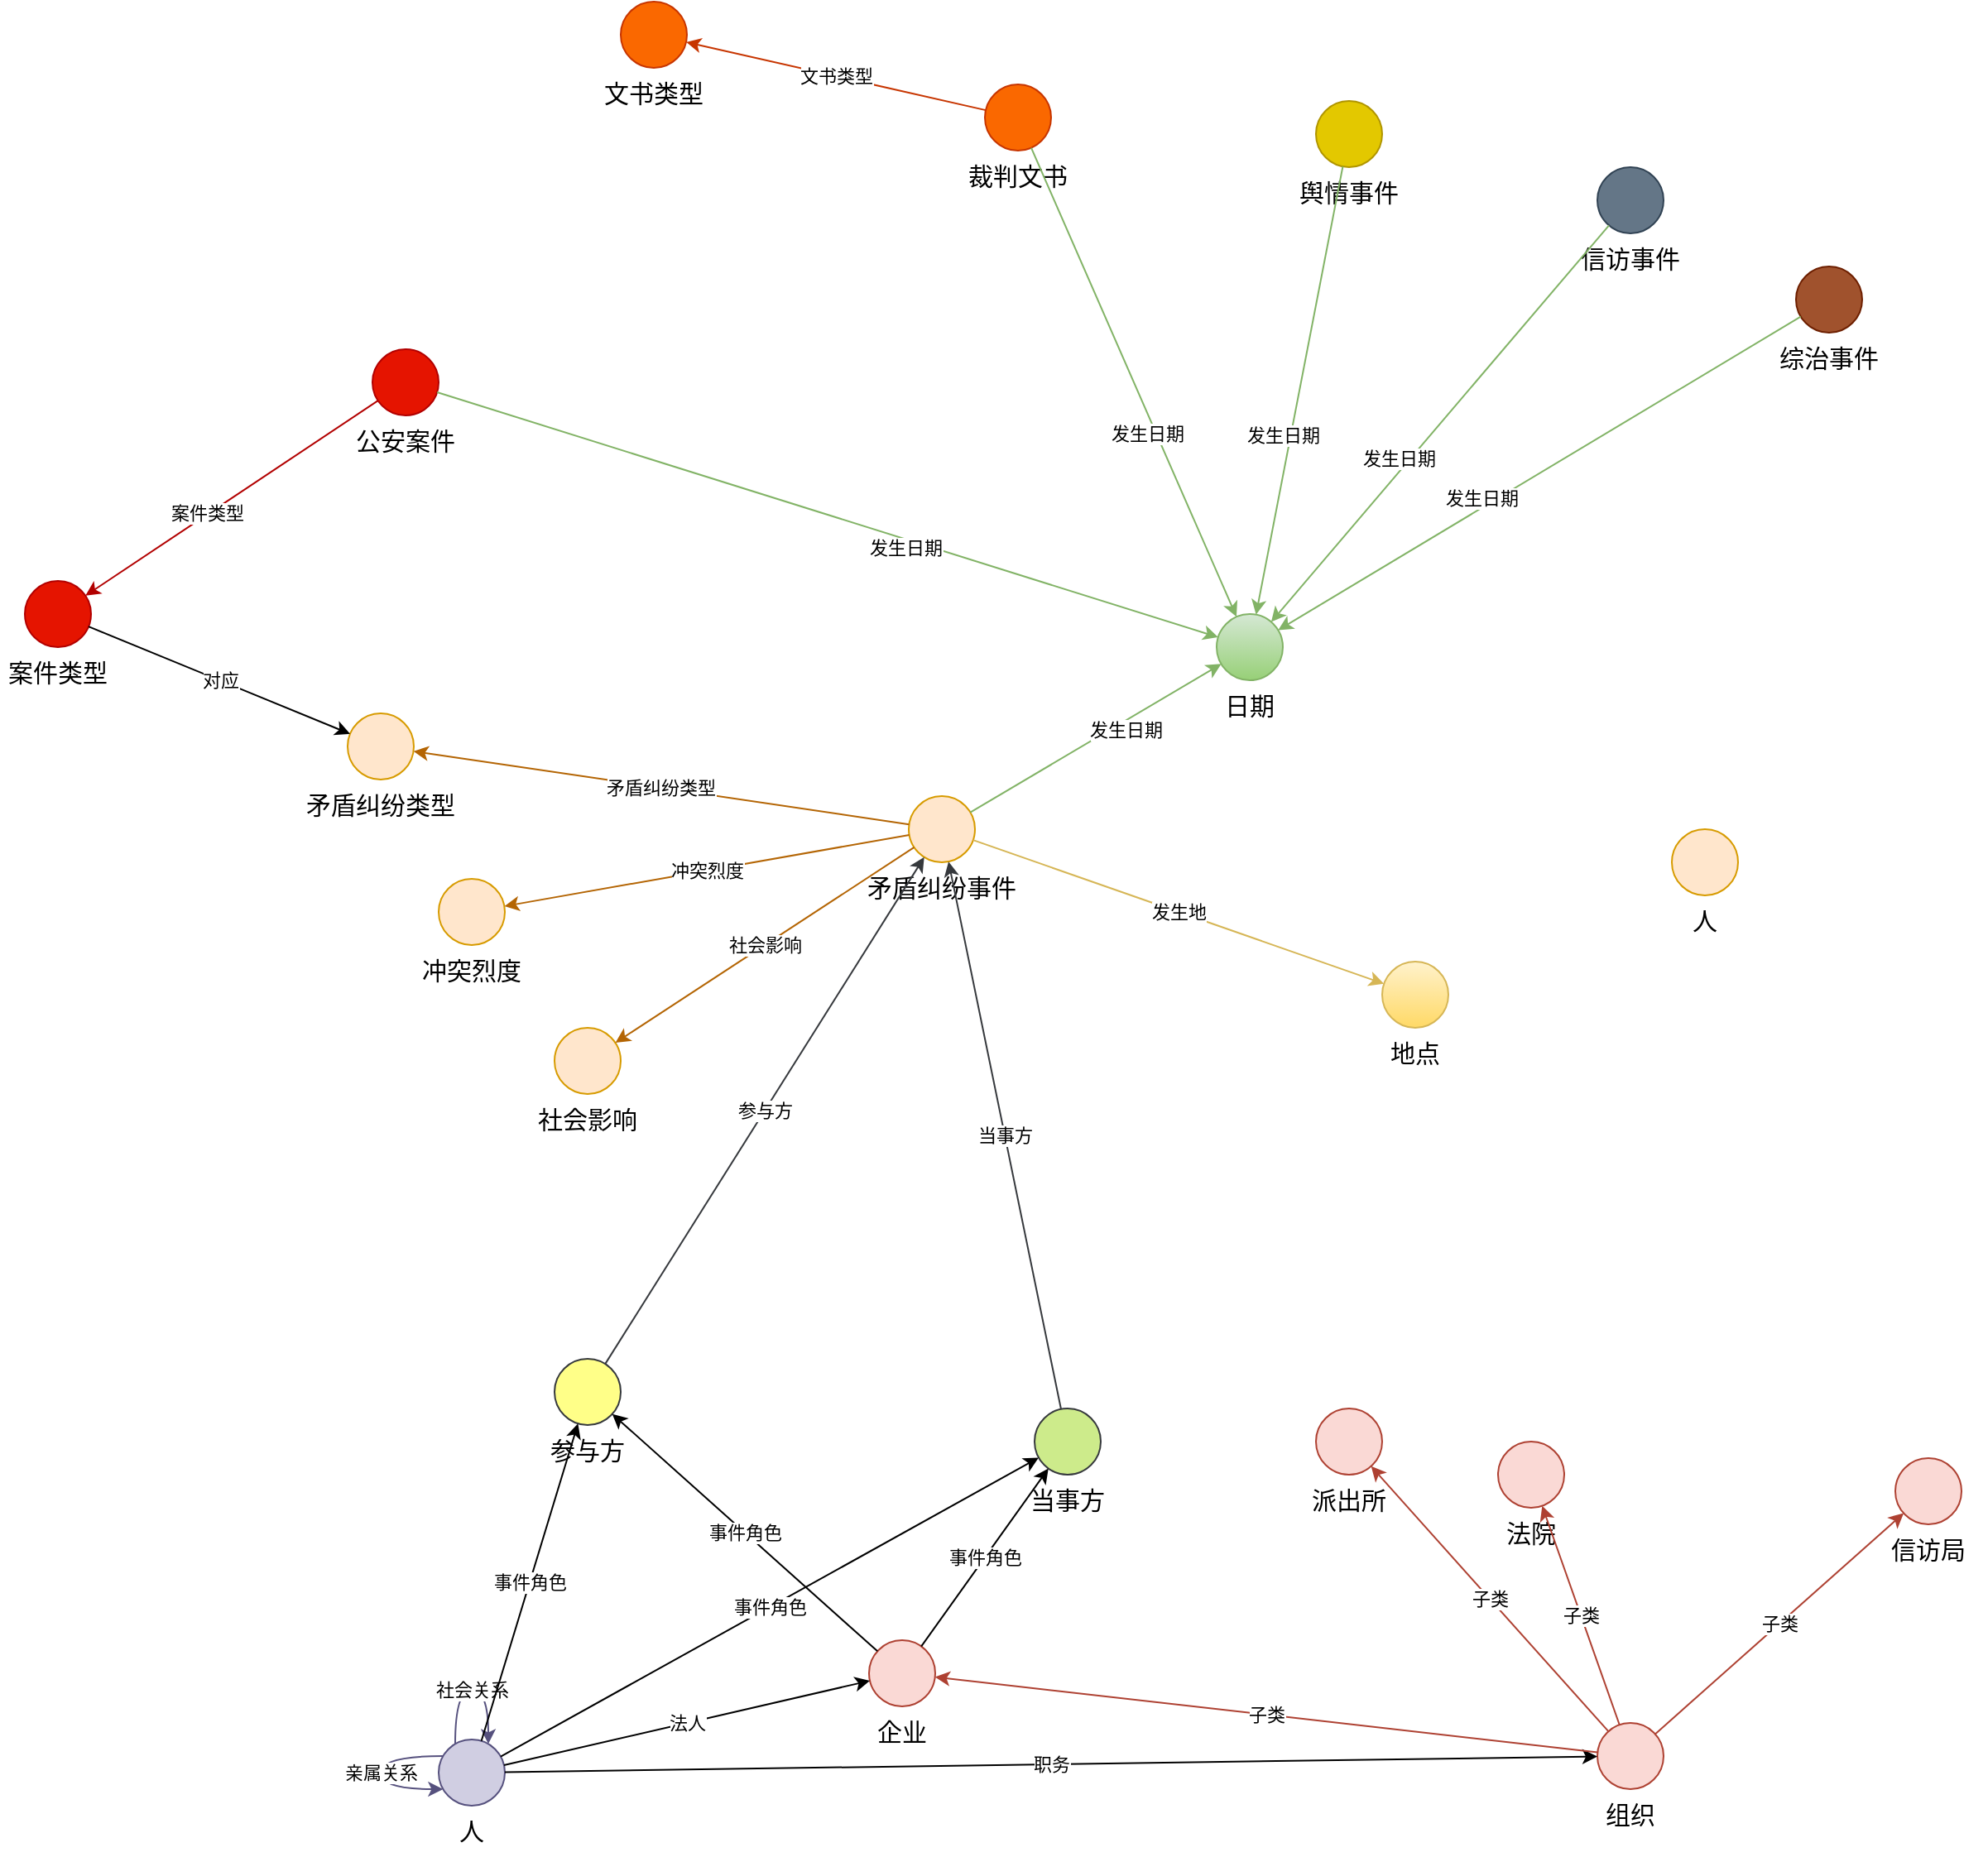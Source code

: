 <mxfile version="21.3.7" type="github">
  <diagram name="第 1 页" id="E4tbWnw8QCcIFIjOAOmc">
    <mxGraphModel dx="2223" dy="1840" grid="1" gridSize="10" guides="1" tooltips="1" connect="1" arrows="1" fold="1" page="1" pageScale="1" pageWidth="827" pageHeight="1169" math="0" shadow="0">
      <root>
        <mxCell id="0" />
        <mxCell id="1" parent="0" />
        <mxCell id="yKpHp2fMiz9Fm5kvjmpf-114" value="" style="group" parent="1" vertex="1" connectable="0">
          <mxGeometry x="379" y="330.0" width="100" height="70" as="geometry" />
        </mxCell>
        <mxCell id="yKpHp2fMiz9Fm5kvjmpf-115" value="&lt;span style=&quot;font-size: 15px;&quot;&gt;矛盾纠纷事件&lt;/span&gt;" style="text;html=1;strokeColor=none;fillColor=none;align=center;verticalAlign=middle;whiteSpace=wrap;rounded=0;" parent="yKpHp2fMiz9Fm5kvjmpf-114" vertex="1">
          <mxGeometry y="40" width="100" height="30" as="geometry" />
        </mxCell>
        <mxCell id="yKpHp2fMiz9Fm5kvjmpf-116" value="" style="ellipse;whiteSpace=wrap;html=1;aspect=fixed;fillColor=#ffe6cc;strokeColor=#d79b00;rounded=0;movableLabel=0;" parent="yKpHp2fMiz9Fm5kvjmpf-114" vertex="1">
          <mxGeometry x="30" width="40" height="40" as="geometry" />
        </mxCell>
        <object label="" 月份="string" 年份="string" id="string：年月日">
          <mxCell style="group" parent="1" vertex="1" connectable="0">
            <mxGeometry x="580" y="220.0" width="70" height="70" as="geometry" />
          </mxCell>
        </object>
        <mxCell id="yKpHp2fMiz9Fm5kvjmpf-118" value="&lt;span style=&quot;font-size: 15px;&quot;&gt;日期&lt;/span&gt;" style="text;html=1;strokeColor=none;fillColor=none;align=center;verticalAlign=middle;whiteSpace=wrap;rounded=0;" parent="string：年月日" vertex="1">
          <mxGeometry y="40" width="70" height="30" as="geometry" />
        </mxCell>
        <mxCell id="yKpHp2fMiz9Fm5kvjmpf-119" value="" style="ellipse;whiteSpace=wrap;html=1;aspect=fixed;fillColor=#d5e8d4;strokeColor=#82b366;rounded=0;movableLabel=0;gradientColor=#97d077;" parent="string：年月日" vertex="1">
          <mxGeometry x="15" width="40" height="40" as="geometry" />
        </mxCell>
        <mxCell id="yKpHp2fMiz9Fm5kvjmpf-120" value="" style="group" parent="1" vertex="1" connectable="0">
          <mxGeometry x="680" y="430.0" width="70" height="70" as="geometry" />
        </mxCell>
        <mxCell id="yKpHp2fMiz9Fm5kvjmpf-121" value="&lt;span style=&quot;font-size: 15px;&quot;&gt;地点&lt;/span&gt;" style="text;html=1;strokeColor=none;fillColor=none;align=center;verticalAlign=middle;whiteSpace=wrap;rounded=0;" parent="yKpHp2fMiz9Fm5kvjmpf-120" vertex="1">
          <mxGeometry y="40" width="70" height="30" as="geometry" />
        </mxCell>
        <mxCell id="yKpHp2fMiz9Fm5kvjmpf-122" value="" style="ellipse;whiteSpace=wrap;html=1;aspect=fixed;fillColor=#fff2cc;strokeColor=#d6b656;rounded=0;movableLabel=0;gradientColor=#ffd966;" parent="yKpHp2fMiz9Fm5kvjmpf-120" vertex="1">
          <mxGeometry x="15" width="40" height="40" as="geometry" />
        </mxCell>
        <mxCell id="yKpHp2fMiz9Fm5kvjmpf-123" value="" style="group" parent="1" vertex="1" connectable="0">
          <mxGeometry x="70" y="60.0" width="70" height="70" as="geometry" />
        </mxCell>
        <mxCell id="yKpHp2fMiz9Fm5kvjmpf-124" value="&lt;span style=&quot;font-size: 15px;&quot;&gt;公安案件&lt;/span&gt;" style="text;html=1;strokeColor=none;fillColor=none;align=center;verticalAlign=middle;whiteSpace=wrap;rounded=0;" parent="yKpHp2fMiz9Fm5kvjmpf-123" vertex="1">
          <mxGeometry y="40" width="70" height="30" as="geometry" />
        </mxCell>
        <mxCell id="yKpHp2fMiz9Fm5kvjmpf-125" value="" style="ellipse;whiteSpace=wrap;html=1;aspect=fixed;fillColor=#e51400;strokeColor=#B20000;rounded=0;movableLabel=0;fontColor=#ffffff;" parent="yKpHp2fMiz9Fm5kvjmpf-123" vertex="1">
          <mxGeometry x="15" width="40" height="40" as="geometry" />
        </mxCell>
        <mxCell id="yKpHp2fMiz9Fm5kvjmpf-126" value="" style="group" parent="1" vertex="1" connectable="0">
          <mxGeometry x="440" y="-100.0" width="70" height="70" as="geometry" />
        </mxCell>
        <mxCell id="yKpHp2fMiz9Fm5kvjmpf-127" value="&lt;span style=&quot;font-size: 15px;&quot;&gt;裁判文书&lt;/span&gt;" style="text;html=1;strokeColor=none;fillColor=none;align=center;verticalAlign=middle;whiteSpace=wrap;rounded=0;" parent="yKpHp2fMiz9Fm5kvjmpf-126" vertex="1">
          <mxGeometry y="40" width="70" height="30" as="geometry" />
        </mxCell>
        <mxCell id="yKpHp2fMiz9Fm5kvjmpf-128" value="" style="ellipse;whiteSpace=wrap;html=1;aspect=fixed;fillColor=#fa6800;strokeColor=#C73500;rounded=0;movableLabel=0;fontColor=#000000;" parent="yKpHp2fMiz9Fm5kvjmpf-126" vertex="1">
          <mxGeometry x="15" width="40" height="40" as="geometry" />
        </mxCell>
        <mxCell id="yKpHp2fMiz9Fm5kvjmpf-130" value="" style="group" parent="1" vertex="1" connectable="0">
          <mxGeometry x="810" y="-50.0" width="70" height="70" as="geometry" />
        </mxCell>
        <mxCell id="yKpHp2fMiz9Fm5kvjmpf-131" value="&lt;span style=&quot;font-size: 15px;&quot;&gt;信访事件&lt;/span&gt;" style="text;html=1;strokeColor=none;fillColor=none;align=center;verticalAlign=middle;whiteSpace=wrap;rounded=0;" parent="yKpHp2fMiz9Fm5kvjmpf-130" vertex="1">
          <mxGeometry y="40" width="70" height="30" as="geometry" />
        </mxCell>
        <mxCell id="yKpHp2fMiz9Fm5kvjmpf-132" value="" style="ellipse;whiteSpace=wrap;html=1;aspect=fixed;fillColor=#647687;strokeColor=#314354;rounded=0;movableLabel=0;fontColor=#ffffff;" parent="yKpHp2fMiz9Fm5kvjmpf-130" vertex="1">
          <mxGeometry x="15" width="40" height="40" as="geometry" />
        </mxCell>
        <mxCell id="yKpHp2fMiz9Fm5kvjmpf-133" value="" style="group" parent="1" vertex="1" connectable="0">
          <mxGeometry x="930" y="10.0" width="70" height="70" as="geometry" />
        </mxCell>
        <mxCell id="yKpHp2fMiz9Fm5kvjmpf-134" value="&lt;span style=&quot;font-size: 15px;&quot;&gt;综治事件&lt;/span&gt;" style="text;html=1;strokeColor=none;fillColor=none;align=center;verticalAlign=middle;whiteSpace=wrap;rounded=0;" parent="yKpHp2fMiz9Fm5kvjmpf-133" vertex="1">
          <mxGeometry y="40" width="70" height="30" as="geometry" />
        </mxCell>
        <mxCell id="yKpHp2fMiz9Fm5kvjmpf-135" value="" style="ellipse;whiteSpace=wrap;html=1;aspect=fixed;fillColor=#a0522d;strokeColor=#6D1F00;rounded=0;movableLabel=0;fontColor=#ffffff;" parent="yKpHp2fMiz9Fm5kvjmpf-133" vertex="1">
          <mxGeometry x="15" width="40" height="40" as="geometry" />
        </mxCell>
        <mxCell id="yKpHp2fMiz9Fm5kvjmpf-136" value="" style="group" parent="1" vertex="1" connectable="0">
          <mxGeometry x="640" y="-90.0" width="70" height="70" as="geometry" />
        </mxCell>
        <mxCell id="yKpHp2fMiz9Fm5kvjmpf-137" value="&lt;span style=&quot;font-size: 15px;&quot;&gt;舆情事件&lt;/span&gt;" style="text;html=1;strokeColor=none;fillColor=none;align=center;verticalAlign=middle;whiteSpace=wrap;rounded=0;" parent="yKpHp2fMiz9Fm5kvjmpf-136" vertex="1">
          <mxGeometry y="40" width="70" height="30" as="geometry" />
        </mxCell>
        <mxCell id="yKpHp2fMiz9Fm5kvjmpf-138" value="" style="ellipse;whiteSpace=wrap;html=1;aspect=fixed;fillColor=#e3c800;strokeColor=#B09500;rounded=0;movableLabel=0;fontColor=#000000;" parent="yKpHp2fMiz9Fm5kvjmpf-136" vertex="1">
          <mxGeometry x="15" width="40" height="40" as="geometry" />
        </mxCell>
        <mxCell id="yKpHp2fMiz9Fm5kvjmpf-139" value="" style="group" parent="1" vertex="1" connectable="0">
          <mxGeometry x="110" y="900.0" width="70" height="70" as="geometry" />
        </mxCell>
        <mxCell id="yKpHp2fMiz9Fm5kvjmpf-140" value="&lt;span style=&quot;font-size: 15px;&quot;&gt;人&lt;/span&gt;" style="text;html=1;strokeColor=none;fillColor=none;align=center;verticalAlign=middle;whiteSpace=wrap;rounded=0;" parent="yKpHp2fMiz9Fm5kvjmpf-139" vertex="1">
          <mxGeometry y="40" width="70" height="30" as="geometry" />
        </mxCell>
        <mxCell id="yKpHp2fMiz9Fm5kvjmpf-141" value="" style="ellipse;whiteSpace=wrap;html=1;aspect=fixed;fillColor=#d0cee2;strokeColor=#56517e;rounded=0;movableLabel=0;" parent="yKpHp2fMiz9Fm5kvjmpf-139" vertex="1">
          <mxGeometry x="15" width="40" height="40" as="geometry" />
        </mxCell>
        <mxCell id="yKpHp2fMiz9Fm5kvjmpf-185" value="亲属关系" style="endArrow=classic;html=1;rounded=0;fillColor=#d0cee2;strokeColor=#56517e;edgeStyle=orthogonalEdgeStyle;curved=1;" parent="yKpHp2fMiz9Fm5kvjmpf-139" source="yKpHp2fMiz9Fm5kvjmpf-141" target="yKpHp2fMiz9Fm5kvjmpf-141" edge="1">
          <mxGeometry width="50" height="50" relative="1" as="geometry">
            <mxPoint x="-160" y="-90.0" as="sourcePoint" />
            <mxPoint x="30" y="-90.0" as="targetPoint" />
            <Array as="points">
              <mxPoint x="-20" y="20" />
            </Array>
          </mxGeometry>
        </mxCell>
        <mxCell id="yKpHp2fMiz9Fm5kvjmpf-187" value="社会关系" style="endArrow=classic;html=1;rounded=0;fillColor=#d0cee2;strokeColor=#56517e;edgeStyle=orthogonalEdgeStyle;curved=1;" parent="yKpHp2fMiz9Fm5kvjmpf-139" source="yKpHp2fMiz9Fm5kvjmpf-141" target="yKpHp2fMiz9Fm5kvjmpf-141" edge="1">
          <mxGeometry width="50" height="50" relative="1" as="geometry">
            <mxPoint x="50" y="10.0" as="sourcePoint" />
            <mxPoint x="240" y="10.0" as="targetPoint" />
            <Array as="points">
              <mxPoint x="40" y="-30" />
            </Array>
          </mxGeometry>
        </mxCell>
        <mxCell id="yKpHp2fMiz9Fm5kvjmpf-142" value="" style="group" parent="1" vertex="1" connectable="0">
          <mxGeometry x="810" y="890.0" width="70" height="70" as="geometry" />
        </mxCell>
        <mxCell id="yKpHp2fMiz9Fm5kvjmpf-143" value="&lt;span style=&quot;font-size: 15px;&quot;&gt;组织&lt;/span&gt;" style="text;html=1;strokeColor=none;fillColor=none;align=center;verticalAlign=middle;whiteSpace=wrap;rounded=0;" parent="yKpHp2fMiz9Fm5kvjmpf-142" vertex="1">
          <mxGeometry y="40" width="70" height="30" as="geometry" />
        </mxCell>
        <mxCell id="yKpHp2fMiz9Fm5kvjmpf-144" value="" style="ellipse;whiteSpace=wrap;html=1;aspect=fixed;fillColor=#fad9d5;strokeColor=#ae4132;rounded=0;movableLabel=0;" parent="yKpHp2fMiz9Fm5kvjmpf-142" vertex="1">
          <mxGeometry x="15" width="40" height="40" as="geometry" />
        </mxCell>
        <object label="职务" 名称="string" id="string：职务ID">
          <mxCell style="endArrow=classic;html=1;rounded=0;" parent="1" source="yKpHp2fMiz9Fm5kvjmpf-141" target="yKpHp2fMiz9Fm5kvjmpf-144" edge="1">
            <mxGeometry width="50" height="50" relative="1" as="geometry">
              <mxPoint x="314" y="865" as="sourcePoint" />
              <mxPoint x="504" y="865" as="targetPoint" />
            </mxGeometry>
          </mxCell>
        </object>
        <mxCell id="yKpHp2fMiz9Fm5kvjmpf-149" value="" style="group" parent="1" vertex="1" connectable="0">
          <mxGeometry x="40" y="280.0" width="100" height="70" as="geometry" />
        </mxCell>
        <mxCell id="yKpHp2fMiz9Fm5kvjmpf-147" value="&lt;span style=&quot;font-size: 15px;&quot;&gt;矛盾纠纷类型&lt;/span&gt;" style="text;html=1;strokeColor=none;fillColor=none;align=center;verticalAlign=middle;whiteSpace=wrap;rounded=0;" parent="yKpHp2fMiz9Fm5kvjmpf-149" vertex="1">
          <mxGeometry y="40" width="100" height="30" as="geometry" />
        </mxCell>
        <mxCell id="yKpHp2fMiz9Fm5kvjmpf-148" value="" style="ellipse;whiteSpace=wrap;html=1;aspect=fixed;fillColor=#ffe6cc;strokeColor=#d79b00;rounded=0;movableLabel=0;" parent="yKpHp2fMiz9Fm5kvjmpf-149" vertex="1">
          <mxGeometry x="30" width="40" height="40" as="geometry" />
        </mxCell>
        <mxCell id="yKpHp2fMiz9Fm5kvjmpf-150" value="" style="group" parent="1" vertex="1" connectable="0">
          <mxGeometry x="110" y="380.0" width="70" height="70" as="geometry" />
        </mxCell>
        <mxCell id="yKpHp2fMiz9Fm5kvjmpf-151" value="&lt;span style=&quot;font-size: 15px;&quot;&gt;冲突烈度&lt;/span&gt;" style="text;html=1;strokeColor=none;fillColor=none;align=center;verticalAlign=middle;whiteSpace=wrap;rounded=0;" parent="yKpHp2fMiz9Fm5kvjmpf-150" vertex="1">
          <mxGeometry y="40" width="70" height="30" as="geometry" />
        </mxCell>
        <mxCell id="yKpHp2fMiz9Fm5kvjmpf-152" value="" style="ellipse;whiteSpace=wrap;html=1;aspect=fixed;fillColor=#ffe6cc;strokeColor=#d79b00;rounded=0;movableLabel=0;" parent="yKpHp2fMiz9Fm5kvjmpf-150" vertex="1">
          <mxGeometry x="15" width="40" height="40" as="geometry" />
        </mxCell>
        <mxCell id="yKpHp2fMiz9Fm5kvjmpf-153" value="" style="group" parent="1" vertex="1" connectable="0">
          <mxGeometry x="180" y="470.0" width="70" height="70" as="geometry" />
        </mxCell>
        <mxCell id="yKpHp2fMiz9Fm5kvjmpf-154" value="&lt;span style=&quot;font-size: 15px;&quot;&gt;社会影响&lt;/span&gt;" style="text;html=1;strokeColor=none;fillColor=none;align=center;verticalAlign=middle;whiteSpace=wrap;rounded=0;" parent="yKpHp2fMiz9Fm5kvjmpf-153" vertex="1">
          <mxGeometry y="40" width="70" height="30" as="geometry" />
        </mxCell>
        <mxCell id="yKpHp2fMiz9Fm5kvjmpf-155" value="" style="ellipse;whiteSpace=wrap;html=1;aspect=fixed;fillColor=#ffe6cc;strokeColor=#d79b00;rounded=0;movableLabel=0;" parent="yKpHp2fMiz9Fm5kvjmpf-153" vertex="1">
          <mxGeometry x="15" width="40" height="40" as="geometry" />
        </mxCell>
        <mxCell id="yKpHp2fMiz9Fm5kvjmpf-156" value="社会影响" style="endArrow=classic;html=1;rounded=0;fillColor=#fad7ac;strokeColor=#b46504;" parent="1" source="yKpHp2fMiz9Fm5kvjmpf-116" target="yKpHp2fMiz9Fm5kvjmpf-155" edge="1">
          <mxGeometry width="50" height="50" relative="1" as="geometry">
            <mxPoint x="270" y="440" as="sourcePoint" />
            <mxPoint x="460" y="440" as="targetPoint" />
          </mxGeometry>
        </mxCell>
        <mxCell id="yKpHp2fMiz9Fm5kvjmpf-157" value="矛盾纠纷类型" style="endArrow=classic;html=1;rounded=0;fillColor=#fad7ac;strokeColor=#b46504;" parent="1" source="yKpHp2fMiz9Fm5kvjmpf-116" target="yKpHp2fMiz9Fm5kvjmpf-148" edge="1">
          <mxGeometry width="50" height="50" relative="1" as="geometry">
            <mxPoint x="442" y="380" as="sourcePoint" />
            <mxPoint x="456" y="460" as="targetPoint" />
          </mxGeometry>
        </mxCell>
        <mxCell id="yKpHp2fMiz9Fm5kvjmpf-158" value="冲突烈度" style="endArrow=classic;html=1;rounded=0;fillColor=#fad7ac;strokeColor=#b46504;" parent="1" source="yKpHp2fMiz9Fm5kvjmpf-116" target="yKpHp2fMiz9Fm5kvjmpf-152" edge="1">
          <mxGeometry width="50" height="50" relative="1" as="geometry">
            <mxPoint x="357" y="340" as="sourcePoint" />
            <mxPoint x="250" y="426" as="targetPoint" />
          </mxGeometry>
        </mxCell>
        <mxCell id="yKpHp2fMiz9Fm5kvjmpf-159" value="发生地" style="endArrow=classic;html=1;rounded=0;fillColor=#fff2cc;gradientColor=#ffd966;strokeColor=#d6b656;" parent="1" source="yKpHp2fMiz9Fm5kvjmpf-116" target="yKpHp2fMiz9Fm5kvjmpf-122" edge="1">
          <mxGeometry width="50" height="50" relative="1" as="geometry">
            <mxPoint x="270" y="250" as="sourcePoint" />
            <mxPoint x="460" y="250" as="targetPoint" />
          </mxGeometry>
        </mxCell>
        <mxCell id="yKpHp2fMiz9Fm5kvjmpf-160" value="发生日期" style="endArrow=classic;html=1;rounded=0;fillColor=#d5e8d4;gradientColor=#97d077;strokeColor=#82b366;" parent="1" source="yKpHp2fMiz9Fm5kvjmpf-116" target="yKpHp2fMiz9Fm5kvjmpf-119" edge="1">
          <mxGeometry x="0.205" y="-5" width="50" height="50" relative="1" as="geometry">
            <mxPoint x="549" y="270" as="sourcePoint" />
            <mxPoint x="379" y="170" as="targetPoint" />
            <mxPoint as="offset" />
          </mxGeometry>
        </mxCell>
        <mxCell id="yKpHp2fMiz9Fm5kvjmpf-161" value="发生日期" style="endArrow=classic;html=1;rounded=0;fillColor=#d5e8d4;gradientColor=#97d077;strokeColor=#82b366;" parent="1" source="yKpHp2fMiz9Fm5kvjmpf-125" target="yKpHp2fMiz9Fm5kvjmpf-119" edge="1">
          <mxGeometry x="0.205" y="-5" width="50" height="50" relative="1" as="geometry">
            <mxPoint x="456" y="350" as="sourcePoint" />
            <mxPoint x="608" y="260" as="targetPoint" />
            <mxPoint as="offset" />
          </mxGeometry>
        </mxCell>
        <mxCell id="yKpHp2fMiz9Fm5kvjmpf-162" value="发生日期" style="endArrow=classic;html=1;rounded=0;fillColor=#d5e8d4;gradientColor=#97d077;strokeColor=#82b366;" parent="1" source="yKpHp2fMiz9Fm5kvjmpf-128" target="yKpHp2fMiz9Fm5kvjmpf-119" edge="1">
          <mxGeometry x="0.205" y="-5" width="50" height="50" relative="1" as="geometry">
            <mxPoint x="153" y="9" as="sourcePoint" />
            <mxPoint x="607" y="241" as="targetPoint" />
            <mxPoint as="offset" />
          </mxGeometry>
        </mxCell>
        <mxCell id="yKpHp2fMiz9Fm5kvjmpf-163" value="发生日期" style="endArrow=classic;html=1;rounded=0;fillColor=#d5e8d4;gradientColor=#97d077;strokeColor=#82b366;" parent="1" source="yKpHp2fMiz9Fm5kvjmpf-138" target="yKpHp2fMiz9Fm5kvjmpf-119" edge="1">
          <mxGeometry x="0.205" y="-5" width="50" height="50" relative="1" as="geometry">
            <mxPoint x="261" y="-8" as="sourcePoint" />
            <mxPoint x="609" y="238" as="targetPoint" />
            <mxPoint as="offset" />
          </mxGeometry>
        </mxCell>
        <mxCell id="yKpHp2fMiz9Fm5kvjmpf-164" value="发生日期" style="endArrow=classic;html=1;rounded=0;fillColor=#d5e8d4;gradientColor=#97d077;strokeColor=#82b366;" parent="1" source="yKpHp2fMiz9Fm5kvjmpf-132" target="yKpHp2fMiz9Fm5kvjmpf-119" edge="1">
          <mxGeometry x="0.205" y="-5" width="50" height="50" relative="1" as="geometry">
            <mxPoint x="271" y="2" as="sourcePoint" />
            <mxPoint x="619" y="248" as="targetPoint" />
            <mxPoint as="offset" />
          </mxGeometry>
        </mxCell>
        <mxCell id="yKpHp2fMiz9Fm5kvjmpf-165" value="发生日期" style="endArrow=classic;html=1;rounded=0;fillColor=#d5e8d4;gradientColor=#97d077;strokeColor=#82b366;" parent="1" source="yKpHp2fMiz9Fm5kvjmpf-135" target="yKpHp2fMiz9Fm5kvjmpf-119" edge="1">
          <mxGeometry x="0.205" y="-5" width="50" height="50" relative="1" as="geometry">
            <mxPoint x="513" y="8" as="sourcePoint" />
            <mxPoint x="617" y="232" as="targetPoint" />
            <mxPoint as="offset" />
          </mxGeometry>
        </mxCell>
        <mxCell id="yKpHp2fMiz9Fm5kvjmpf-166" value="" style="group" parent="1" vertex="1" connectable="0">
          <mxGeometry x="370" y="840.0" width="70" height="70" as="geometry" />
        </mxCell>
        <mxCell id="yKpHp2fMiz9Fm5kvjmpf-167" value="&lt;span style=&quot;font-size: 15px;&quot;&gt;企业&lt;/span&gt;" style="text;html=1;strokeColor=none;fillColor=none;align=center;verticalAlign=middle;whiteSpace=wrap;rounded=0;" parent="yKpHp2fMiz9Fm5kvjmpf-166" vertex="1">
          <mxGeometry y="40" width="70" height="30" as="geometry" />
        </mxCell>
        <mxCell id="yKpHp2fMiz9Fm5kvjmpf-168" value="" style="ellipse;whiteSpace=wrap;html=1;aspect=fixed;fillColor=#fad9d5;strokeColor=#ae4132;rounded=0;movableLabel=0;" parent="yKpHp2fMiz9Fm5kvjmpf-166" vertex="1">
          <mxGeometry x="15" width="40" height="40" as="geometry" />
        </mxCell>
        <mxCell id="yKpHp2fMiz9Fm5kvjmpf-169" value="" style="group" parent="1" vertex="1" connectable="0">
          <mxGeometry x="640" y="700.0" width="70" height="70" as="geometry" />
        </mxCell>
        <mxCell id="yKpHp2fMiz9Fm5kvjmpf-170" value="&lt;span style=&quot;font-size: 15px;&quot;&gt;派出所&lt;/span&gt;" style="text;html=1;strokeColor=none;fillColor=none;align=center;verticalAlign=middle;whiteSpace=wrap;rounded=0;" parent="yKpHp2fMiz9Fm5kvjmpf-169" vertex="1">
          <mxGeometry y="40" width="70" height="30" as="geometry" />
        </mxCell>
        <mxCell id="yKpHp2fMiz9Fm5kvjmpf-171" value="" style="ellipse;whiteSpace=wrap;html=1;aspect=fixed;fillColor=#fad9d5;strokeColor=#ae4132;rounded=0;movableLabel=0;" parent="yKpHp2fMiz9Fm5kvjmpf-169" vertex="1">
          <mxGeometry x="15" width="40" height="40" as="geometry" />
        </mxCell>
        <mxCell id="yKpHp2fMiz9Fm5kvjmpf-172" value="" style="group" parent="1" vertex="1" connectable="0">
          <mxGeometry x="750" y="720.0" width="70" height="70" as="geometry" />
        </mxCell>
        <mxCell id="yKpHp2fMiz9Fm5kvjmpf-173" value="&lt;span style=&quot;font-size: 15px;&quot;&gt;法院&lt;/span&gt;" style="text;html=1;strokeColor=none;fillColor=none;align=center;verticalAlign=middle;whiteSpace=wrap;rounded=0;" parent="yKpHp2fMiz9Fm5kvjmpf-172" vertex="1">
          <mxGeometry y="40" width="70" height="30" as="geometry" />
        </mxCell>
        <mxCell id="yKpHp2fMiz9Fm5kvjmpf-174" value="" style="ellipse;whiteSpace=wrap;html=1;aspect=fixed;fillColor=#fad9d5;strokeColor=#ae4132;rounded=0;movableLabel=0;" parent="yKpHp2fMiz9Fm5kvjmpf-172" vertex="1">
          <mxGeometry x="15" width="40" height="40" as="geometry" />
        </mxCell>
        <mxCell id="yKpHp2fMiz9Fm5kvjmpf-175" value="" style="group" parent="1" vertex="1" connectable="0">
          <mxGeometry x="990" y="730.0" width="70" height="70" as="geometry" />
        </mxCell>
        <mxCell id="yKpHp2fMiz9Fm5kvjmpf-176" value="&lt;span style=&quot;font-size: 15px;&quot;&gt;信访局&lt;/span&gt;" style="text;html=1;strokeColor=none;fillColor=none;align=center;verticalAlign=middle;whiteSpace=wrap;rounded=0;" parent="yKpHp2fMiz9Fm5kvjmpf-175" vertex="1">
          <mxGeometry y="40" width="70" height="30" as="geometry" />
        </mxCell>
        <mxCell id="yKpHp2fMiz9Fm5kvjmpf-177" value="" style="ellipse;whiteSpace=wrap;html=1;aspect=fixed;fillColor=#fad9d5;strokeColor=#ae4132;rounded=0;movableLabel=0;" parent="yKpHp2fMiz9Fm5kvjmpf-175" vertex="1">
          <mxGeometry x="15" width="40" height="40" as="geometry" />
        </mxCell>
        <mxCell id="yKpHp2fMiz9Fm5kvjmpf-179" value="子类" style="endArrow=classic;html=1;rounded=0;fillColor=#fad9d5;strokeColor=#ae4132;" parent="1" source="yKpHp2fMiz9Fm5kvjmpf-144" target="yKpHp2fMiz9Fm5kvjmpf-168" edge="1">
          <mxGeometry width="50" height="50" relative="1" as="geometry">
            <mxPoint x="270" y="820" as="sourcePoint" />
            <mxPoint x="460" y="820" as="targetPoint" />
          </mxGeometry>
        </mxCell>
        <mxCell id="yKpHp2fMiz9Fm5kvjmpf-180" value="子类" style="endArrow=classic;html=1;rounded=0;fillColor=#fad9d5;strokeColor=#ae4132;" parent="1" source="yKpHp2fMiz9Fm5kvjmpf-144" target="yKpHp2fMiz9Fm5kvjmpf-171" edge="1">
          <mxGeometry width="50" height="50" relative="1" as="geometry">
            <mxPoint x="602" y="825" as="sourcePoint" />
            <mxPoint x="519" y="915" as="targetPoint" />
          </mxGeometry>
        </mxCell>
        <mxCell id="yKpHp2fMiz9Fm5kvjmpf-181" value="子类" style="endArrow=classic;html=1;rounded=0;fillColor=#fad9d5;strokeColor=#ae4132;" parent="1" source="yKpHp2fMiz9Fm5kvjmpf-144" target="yKpHp2fMiz9Fm5kvjmpf-174" edge="1">
          <mxGeometry width="50" height="50" relative="1" as="geometry">
            <mxPoint x="612" y="830" as="sourcePoint" />
            <mxPoint x="601" y="910" as="targetPoint" />
          </mxGeometry>
        </mxCell>
        <mxCell id="yKpHp2fMiz9Fm5kvjmpf-182" value="子类" style="endArrow=classic;html=1;rounded=0;fillColor=#fad9d5;strokeColor=#ae4132;" parent="1" source="yKpHp2fMiz9Fm5kvjmpf-144" target="yKpHp2fMiz9Fm5kvjmpf-177" edge="1">
          <mxGeometry width="50" height="50" relative="1" as="geometry">
            <mxPoint x="626" y="827" as="sourcePoint" />
            <mxPoint x="681" y="913" as="targetPoint" />
          </mxGeometry>
        </mxCell>
        <mxCell id="yKpHp2fMiz9Fm5kvjmpf-183" value="法人" style="endArrow=classic;html=1;rounded=0;" parent="1" source="yKpHp2fMiz9Fm5kvjmpf-141" target="yKpHp2fMiz9Fm5kvjmpf-168" edge="1">
          <mxGeometry width="50" height="50" relative="1" as="geometry">
            <mxPoint x="310" y="820" as="sourcePoint" />
            <mxPoint x="500" y="820" as="targetPoint" />
          </mxGeometry>
        </mxCell>
        <mxCell id="yKpHp2fMiz9Fm5kvjmpf-191" value="" style="group" parent="1" vertex="1" connectable="0">
          <mxGeometry x="-140" y="200.0" width="70" height="70" as="geometry" />
        </mxCell>
        <mxCell id="yKpHp2fMiz9Fm5kvjmpf-192" value="&lt;span style=&quot;font-size: 15px;&quot;&gt;案件类型&lt;/span&gt;" style="text;html=1;strokeColor=none;fillColor=none;align=center;verticalAlign=middle;whiteSpace=wrap;rounded=0;" parent="yKpHp2fMiz9Fm5kvjmpf-191" vertex="1">
          <mxGeometry y="40" width="70" height="30" as="geometry" />
        </mxCell>
        <mxCell id="yKpHp2fMiz9Fm5kvjmpf-193" value="" style="ellipse;whiteSpace=wrap;html=1;aspect=fixed;fillColor=#e51400;strokeColor=#B20000;rounded=0;movableLabel=0;fontColor=#ffffff;" parent="yKpHp2fMiz9Fm5kvjmpf-191" vertex="1">
          <mxGeometry x="15" width="40" height="40" as="geometry" />
        </mxCell>
        <mxCell id="yKpHp2fMiz9Fm5kvjmpf-194" value="案件类型" style="endArrow=classic;html=1;rounded=0;fillColor=#e51400;strokeColor=#B20000;" parent="1" source="yKpHp2fMiz9Fm5kvjmpf-125" target="yKpHp2fMiz9Fm5kvjmpf-193" edge="1">
          <mxGeometry x="0.158" width="50" height="50" relative="1" as="geometry">
            <mxPoint x="150" y="220" as="sourcePoint" />
            <mxPoint x="340" y="220" as="targetPoint" />
            <mxPoint x="-1" as="offset" />
          </mxGeometry>
        </mxCell>
        <mxCell id="yKpHp2fMiz9Fm5kvjmpf-195" value="对应" style="endArrow=classic;html=1;rounded=0;" parent="1" source="yKpHp2fMiz9Fm5kvjmpf-193" target="yKpHp2fMiz9Fm5kvjmpf-148" edge="1">
          <mxGeometry width="50" height="50" relative="1" as="geometry">
            <mxPoint x="80" y="230" as="sourcePoint" />
            <mxPoint x="270" y="230" as="targetPoint" />
          </mxGeometry>
        </mxCell>
        <mxCell id="yKpHp2fMiz9Fm5kvjmpf-199" value="" style="group" parent="1" vertex="1" connectable="0">
          <mxGeometry x="180" y="670.0" width="70" height="70" as="geometry" />
        </mxCell>
        <mxCell id="yKpHp2fMiz9Fm5kvjmpf-200" value="&lt;span style=&quot;font-size: 15px;&quot;&gt;参与方&lt;/span&gt;" style="text;html=1;strokeColor=none;fillColor=none;align=center;verticalAlign=middle;whiteSpace=wrap;rounded=0;" parent="yKpHp2fMiz9Fm5kvjmpf-199" vertex="1">
          <mxGeometry y="40" width="70" height="30" as="geometry" />
        </mxCell>
        <mxCell id="yKpHp2fMiz9Fm5kvjmpf-201" value="" style="ellipse;whiteSpace=wrap;html=1;aspect=fixed;fillColor=#ffff88;strokeColor=#36393d;rounded=0;movableLabel=0;" parent="yKpHp2fMiz9Fm5kvjmpf-199" vertex="1">
          <mxGeometry x="15" width="40" height="40" as="geometry" />
        </mxCell>
        <mxCell id="yKpHp2fMiz9Fm5kvjmpf-202" value="" style="group" parent="1" vertex="1" connectable="0">
          <mxGeometry x="470" y="700.0" width="70" height="70" as="geometry" />
        </mxCell>
        <mxCell id="yKpHp2fMiz9Fm5kvjmpf-203" value="&lt;span style=&quot;font-size: 15px;&quot;&gt;当事方&lt;/span&gt;" style="text;html=1;strokeColor=none;fillColor=none;align=center;verticalAlign=middle;whiteSpace=wrap;rounded=0;" parent="yKpHp2fMiz9Fm5kvjmpf-202" vertex="1">
          <mxGeometry y="40" width="70" height="30" as="geometry" />
        </mxCell>
        <mxCell id="yKpHp2fMiz9Fm5kvjmpf-204" value="" style="ellipse;whiteSpace=wrap;html=1;aspect=fixed;fillColor=#cdeb8b;strokeColor=#36393d;rounded=0;movableLabel=0;" parent="yKpHp2fMiz9Fm5kvjmpf-202" vertex="1">
          <mxGeometry x="15" width="40" height="40" as="geometry" />
        </mxCell>
        <mxCell id="yKpHp2fMiz9Fm5kvjmpf-206" value="事件角色" style="endArrow=classic;html=1;rounded=0;" parent="1" source="yKpHp2fMiz9Fm5kvjmpf-141" target="yKpHp2fMiz9Fm5kvjmpf-201" edge="1">
          <mxGeometry width="50" height="50" relative="1" as="geometry">
            <mxPoint x="380" y="510" as="sourcePoint" />
            <mxPoint x="570" y="510" as="targetPoint" />
          </mxGeometry>
        </mxCell>
        <mxCell id="yKpHp2fMiz9Fm5kvjmpf-207" value="事件角色" style="endArrow=classic;html=1;rounded=0;" parent="1" source="yKpHp2fMiz9Fm5kvjmpf-141" target="yKpHp2fMiz9Fm5kvjmpf-204" edge="1">
          <mxGeometry width="50" height="50" relative="1" as="geometry">
            <mxPoint x="161" y="911" as="sourcePoint" />
            <mxPoint x="219" y="719" as="targetPoint" />
          </mxGeometry>
        </mxCell>
        <mxCell id="yKpHp2fMiz9Fm5kvjmpf-208" value="事件角色" style="endArrow=classic;html=1;rounded=0;" parent="1" source="yKpHp2fMiz9Fm5kvjmpf-168" target="yKpHp2fMiz9Fm5kvjmpf-201" edge="1">
          <mxGeometry width="50" height="50" relative="1" as="geometry">
            <mxPoint x="170" y="917" as="sourcePoint" />
            <mxPoint x="410" y="713" as="targetPoint" />
          </mxGeometry>
        </mxCell>
        <mxCell id="yKpHp2fMiz9Fm5kvjmpf-209" value="事件角色" style="endArrow=classic;html=1;rounded=0;" parent="1" source="yKpHp2fMiz9Fm5kvjmpf-168" target="yKpHp2fMiz9Fm5kvjmpf-204" edge="1">
          <mxGeometry width="50" height="50" relative="1" as="geometry">
            <mxPoint x="380" y="820" as="sourcePoint" />
            <mxPoint x="239" y="715" as="targetPoint" />
          </mxGeometry>
        </mxCell>
        <mxCell id="yKpHp2fMiz9Fm5kvjmpf-210" value="当事方" style="endArrow=classic;html=1;rounded=0;fillColor=#cdeb8b;strokeColor=#36393d;" parent="1" source="yKpHp2fMiz9Fm5kvjmpf-204" target="yKpHp2fMiz9Fm5kvjmpf-116" edge="1">
          <mxGeometry width="50" height="50" relative="1" as="geometry">
            <mxPoint x="380" y="510" as="sourcePoint" />
            <mxPoint x="570" y="510" as="targetPoint" />
          </mxGeometry>
        </mxCell>
        <mxCell id="yKpHp2fMiz9Fm5kvjmpf-211" value="参与方" style="endArrow=classic;html=1;rounded=0;fillColor=#ffff88;strokeColor=#36393d;" parent="1" source="yKpHp2fMiz9Fm5kvjmpf-201" target="yKpHp2fMiz9Fm5kvjmpf-116" edge="1">
          <mxGeometry width="50" height="50" relative="1" as="geometry">
            <mxPoint x="224" y="630" as="sourcePoint" />
            <mxPoint x="414" y="630" as="targetPoint" />
          </mxGeometry>
        </mxCell>
        <mxCell id="MKJ7ITHvyfjbC-ioKjQq-1" value="" style="group" parent="1" vertex="1" connectable="0">
          <mxGeometry x="220" y="-150.0" width="70" height="70" as="geometry" />
        </mxCell>
        <mxCell id="MKJ7ITHvyfjbC-ioKjQq-2" value="&lt;span style=&quot;font-size: 15px;&quot;&gt;文书类型&lt;/span&gt;" style="text;html=1;strokeColor=none;fillColor=none;align=center;verticalAlign=middle;whiteSpace=wrap;rounded=0;" parent="MKJ7ITHvyfjbC-ioKjQq-1" vertex="1">
          <mxGeometry y="40" width="70" height="30" as="geometry" />
        </mxCell>
        <mxCell id="MKJ7ITHvyfjbC-ioKjQq-3" value="" style="ellipse;whiteSpace=wrap;html=1;aspect=fixed;fillColor=#fa6800;strokeColor=#C73500;rounded=0;movableLabel=0;fontColor=#000000;" parent="MKJ7ITHvyfjbC-ioKjQq-1" vertex="1">
          <mxGeometry x="15" width="40" height="40" as="geometry" />
        </mxCell>
        <mxCell id="MKJ7ITHvyfjbC-ioKjQq-4" value="文书类型" style="endArrow=classic;html=1;rounded=0;fillColor=#fa6800;strokeColor=#C73500;" parent="1" source="yKpHp2fMiz9Fm5kvjmpf-128" target="MKJ7ITHvyfjbC-ioKjQq-3" edge="1">
          <mxGeometry width="50" height="50" relative="1" as="geometry">
            <mxPoint x="330" y="140" as="sourcePoint" />
            <mxPoint x="520" y="140" as="targetPoint" />
          </mxGeometry>
        </mxCell>
        <mxCell id="Gz5nOp-ZLeT9YTp6eSKQ-2" value="" style="group" vertex="1" connectable="0" parent="1">
          <mxGeometry x="840" y="350" width="100" height="70" as="geometry" />
        </mxCell>
        <mxCell id="Gz5nOp-ZLeT9YTp6eSKQ-3" value="&lt;span style=&quot;font-size: 15px;&quot;&gt;人&lt;/span&gt;" style="text;html=1;strokeColor=none;fillColor=none;align=center;verticalAlign=middle;whiteSpace=wrap;rounded=0;" vertex="1" parent="Gz5nOp-ZLeT9YTp6eSKQ-2">
          <mxGeometry y="40" width="100" height="30" as="geometry" />
        </mxCell>
        <mxCell id="Gz5nOp-ZLeT9YTp6eSKQ-4" value="" style="ellipse;whiteSpace=wrap;html=1;aspect=fixed;fillColor=#ffe6cc;strokeColor=#d79b00;rounded=0;movableLabel=0;" vertex="1" parent="Gz5nOp-ZLeT9YTp6eSKQ-2">
          <mxGeometry x="30" width="40" height="40" as="geometry" />
        </mxCell>
      </root>
    </mxGraphModel>
  </diagram>
</mxfile>
